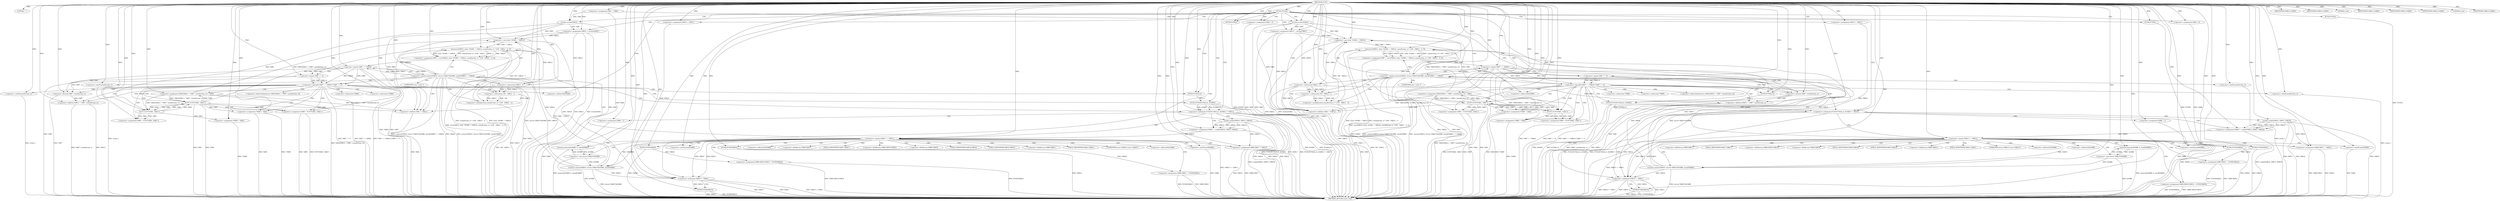 digraph FUN1 {  
"1000100" [label = "(METHOD,FUN1)" ]
"1000433" [label = "(METHOD_RETURN,static void)" ]
"1000103" [label = "(LITERAL,\"\",)" ]
"1000104" [label = "(<operator>.assignment,VAR1 = VAR2)" ]
"1000108" [label = "(FUN2,FUN2())" ]
"1000113" [label = "(<operator>.assignment,VAR6 = 0)" ]
"1000120" [label = "(<operator>.assignment,VAR10 = VAR11)" ]
"1000124" [label = "(<operator>.assignment,VAR12 = wcslen(VAR1))" ]
"1000126" [label = "(wcslen,wcslen(VAR1))" ]
"1000131" [label = "(<operator>.notEquals,FUN3(FUN4(2,2), &VAR5) != VAR13)" ]
"1000132" [label = "(FUN3,FUN3(FUN4(2,2), &VAR5))" ]
"1000133" [label = "(FUN4,FUN4(2,2))" ]
"1000141" [label = "(<operator>.assignment,VAR6 = 1)" ]
"1000144" [label = "(<operator>.assignment,VAR10 = socket(VAR14, VAR15, VAR16))" ]
"1000146" [label = "(socket,socket(VAR14, VAR15, VAR16))" ]
"1000151" [label = "(<operator>.equals,VAR10 == VAR11)" ]
"1000156" [label = "(memset,memset(&VAR8, 0, sizeof(VAR8)))" ]
"1000160" [label = "(<operator>.sizeOf,sizeof(VAR8))" ]
"1000162" [label = "(<operator>.assignment,VAR8.VAR17 = VAR14)" ]
"1000167" [label = "(<operator>.assignment,VAR8.VAR18.VAR19 = FUN5(VAR20))" ]
"1000173" [label = "(FUN5,FUN5(VAR20))" ]
"1000175" [label = "(<operator>.assignment,VAR8.VAR21 = FUN6(VAR22))" ]
"1000179" [label = "(FUN6,FUN6(VAR22))" ]
"1000182" [label = "(<operator>.equals,connect(VAR10, (struct VAR23*)&VAR8, sizeof(VAR8)) == VAR24)" ]
"1000183" [label = "(connect,connect(VAR10, (struct VAR23*)&VAR8, sizeof(VAR8)))" ]
"1000185" [label = "(<operator>.cast,(struct VAR23*)&VAR8)" ]
"1000189" [label = "(<operator>.sizeOf,sizeof(VAR8))" ]
"1000194" [label = "(<operator>.assignment,VAR7 = recv(VAR10, (char *)(VAR1 + VAR12), sizeof(wchar_t) * (100 - VAR12 - 1), 0))" ]
"1000196" [label = "(recv,recv(VAR10, (char *)(VAR1 + VAR12), sizeof(wchar_t) * (100 - VAR12 - 1), 0))" ]
"1000198" [label = "(<operator>.cast,(char *)(VAR1 + VAR12))" ]
"1000200" [label = "(<operator>.addition,VAR1 + VAR12)" ]
"1000203" [label = "(<operator>.multiplication,sizeof(wchar_t) * (100 - VAR12 - 1))" ]
"1000204" [label = "(<operator>.sizeOf,sizeof(wchar_t))" ]
"1000206" [label = "(<operator>.subtraction,100 - VAR12 - 1)" ]
"1000208" [label = "(<operator>.subtraction,VAR12 - 1)" ]
"1000213" [label = "(<operator>.logicalOr,VAR7 == VAR24 || VAR7 == 0)" ]
"1000214" [label = "(<operator>.equals,VAR7 == VAR24)" ]
"1000217" [label = "(<operator>.equals,VAR7 == 0)" ]
"1000222" [label = "(<operator>.assignment,VAR1[VAR12 + VAR7 / sizeof(wchar_t)] = VAR3)" ]
"1000225" [label = "(<operator>.addition,VAR12 + VAR7 / sizeof(wchar_t))" ]
"1000227" [label = "(<operator>.division,VAR7 / sizeof(wchar_t))" ]
"1000229" [label = "(<operator>.sizeOf,sizeof(wchar_t))" ]
"1000232" [label = "(<operator>.assignment,VAR9 = FUN7(VAR1, VAR3''))" ]
"1000234" [label = "(FUN7,FUN7(VAR1, VAR3''))" ]
"1000238" [label = "(IDENTIFIER,VAR9,if (VAR9))" ]
"1000240" [label = "(<operator>.assignment,*VAR9 = VAR3)" ]
"1000244" [label = "(<operator>.assignment,VAR9 = FUN7(VAR1, VAR3''))" ]
"1000246" [label = "(FUN7,FUN7(VAR1, VAR3''))" ]
"1000250" [label = "(IDENTIFIER,VAR9,if (VAR9))" ]
"1000252" [label = "(<operator>.assignment,*VAR9 = VAR3)" ]
"1000256" [label = "(LITERAL,0,do)" ]
"1000258" [label = "(<operator>.notEquals,VAR10 != VAR11)" ]
"1000262" [label = "(FUN8,FUN8(VAR10))" ]
"1000265" [label = "(IDENTIFIER,VAR6,if (VAR6))" ]
"1000267" [label = "(FUN9,FUN9())" ]
"1000273" [label = "(<operator>.assignment,VAR6 = 0)" ]
"1000280" [label = "(<operator>.assignment,VAR10 = VAR11)" ]
"1000284" [label = "(<operator>.assignment,VAR12 = wcslen(VAR1))" ]
"1000286" [label = "(wcslen,wcslen(VAR1))" ]
"1000291" [label = "(<operator>.notEquals,FUN3(FUN4(2,2), &VAR5) != VAR13)" ]
"1000292" [label = "(FUN3,FUN3(FUN4(2,2), &VAR5))" ]
"1000293" [label = "(FUN4,FUN4(2,2))" ]
"1000301" [label = "(<operator>.assignment,VAR6 = 1)" ]
"1000304" [label = "(<operator>.assignment,VAR10 = socket(VAR14, VAR15, VAR16))" ]
"1000306" [label = "(socket,socket(VAR14, VAR15, VAR16))" ]
"1000311" [label = "(<operator>.equals,VAR10 == VAR11)" ]
"1000316" [label = "(memset,memset(&VAR8, 0, sizeof(VAR8)))" ]
"1000320" [label = "(<operator>.sizeOf,sizeof(VAR8))" ]
"1000322" [label = "(<operator>.assignment,VAR8.VAR17 = VAR14)" ]
"1000327" [label = "(<operator>.assignment,VAR8.VAR18.VAR19 = FUN5(VAR20))" ]
"1000333" [label = "(FUN5,FUN5(VAR20))" ]
"1000335" [label = "(<operator>.assignment,VAR8.VAR21 = FUN6(VAR22))" ]
"1000339" [label = "(FUN6,FUN6(VAR22))" ]
"1000342" [label = "(<operator>.equals,connect(VAR10, (struct VAR23*)&VAR8, sizeof(VAR8)) == VAR24)" ]
"1000343" [label = "(connect,connect(VAR10, (struct VAR23*)&VAR8, sizeof(VAR8)))" ]
"1000345" [label = "(<operator>.cast,(struct VAR23*)&VAR8)" ]
"1000349" [label = "(<operator>.sizeOf,sizeof(VAR8))" ]
"1000354" [label = "(<operator>.assignment,VAR7 = recv(VAR10, (char *)(VAR1 + VAR12), sizeof(wchar_t) * (100 - VAR12 - 1), 0))" ]
"1000356" [label = "(recv,recv(VAR10, (char *)(VAR1 + VAR12), sizeof(wchar_t) * (100 - VAR12 - 1), 0))" ]
"1000358" [label = "(<operator>.cast,(char *)(VAR1 + VAR12))" ]
"1000360" [label = "(<operator>.addition,VAR1 + VAR12)" ]
"1000363" [label = "(<operator>.multiplication,sizeof(wchar_t) * (100 - VAR12 - 1))" ]
"1000364" [label = "(<operator>.sizeOf,sizeof(wchar_t))" ]
"1000366" [label = "(<operator>.subtraction,100 - VAR12 - 1)" ]
"1000368" [label = "(<operator>.subtraction,VAR12 - 1)" ]
"1000373" [label = "(<operator>.logicalOr,VAR7 == VAR24 || VAR7 == 0)" ]
"1000374" [label = "(<operator>.equals,VAR7 == VAR24)" ]
"1000377" [label = "(<operator>.equals,VAR7 == 0)" ]
"1000382" [label = "(<operator>.assignment,VAR1[VAR12 + VAR7 / sizeof(wchar_t)] = VAR3)" ]
"1000385" [label = "(<operator>.addition,VAR12 + VAR7 / sizeof(wchar_t))" ]
"1000387" [label = "(<operator>.division,VAR7 / sizeof(wchar_t))" ]
"1000389" [label = "(<operator>.sizeOf,sizeof(wchar_t))" ]
"1000392" [label = "(<operator>.assignment,VAR9 = FUN7(VAR1, VAR3''))" ]
"1000394" [label = "(FUN7,FUN7(VAR1, VAR3''))" ]
"1000398" [label = "(IDENTIFIER,VAR9,if (VAR9))" ]
"1000400" [label = "(<operator>.assignment,*VAR9 = VAR3)" ]
"1000404" [label = "(<operator>.assignment,VAR9 = FUN7(VAR1, VAR3''))" ]
"1000406" [label = "(FUN7,FUN7(VAR1, VAR3''))" ]
"1000410" [label = "(IDENTIFIER,VAR9,if (VAR9))" ]
"1000412" [label = "(<operator>.assignment,*VAR9 = VAR3)" ]
"1000416" [label = "(LITERAL,0,do)" ]
"1000418" [label = "(<operator>.notEquals,VAR10 != VAR11)" ]
"1000422" [label = "(FUN8,FUN8(VAR10))" ]
"1000425" [label = "(IDENTIFIER,VAR6,if (VAR6))" ]
"1000427" [label = "(FUN9,FUN9())" ]
"1000429" [label = "(FUN2,FUN2())" ]
"1000136" [label = "(<operator>.addressOf,&VAR5)" ]
"1000157" [label = "(<operator>.addressOf,&VAR8)" ]
"1000163" [label = "(<operator>.fieldAccess,VAR8.VAR17)" ]
"1000165" [label = "(FIELD_IDENTIFIER,VAR17,VAR17)" ]
"1000168" [label = "(<operator>.fieldAccess,VAR8.VAR18.VAR19)" ]
"1000169" [label = "(<operator>.fieldAccess,VAR8.VAR18)" ]
"1000171" [label = "(FIELD_IDENTIFIER,VAR18,VAR18)" ]
"1000172" [label = "(FIELD_IDENTIFIER,VAR19,VAR19)" ]
"1000176" [label = "(<operator>.fieldAccess,VAR8.VAR21)" ]
"1000178" [label = "(FIELD_IDENTIFIER,VAR21,VAR21)" ]
"1000186" [label = "(UNKNOWN,struct VAR23*,struct VAR23*)" ]
"1000187" [label = "(<operator>.addressOf,&VAR8)" ]
"1000199" [label = "(UNKNOWN,char *,char *)" ]
"1000223" [label = "(<operator>.indirectIndexAccess,VAR1[VAR12 + VAR7 / sizeof(wchar_t)])" ]
"1000241" [label = "(<operator>.indirection,*VAR9)" ]
"1000253" [label = "(<operator>.indirection,*VAR9)" ]
"1000296" [label = "(<operator>.addressOf,&VAR5)" ]
"1000317" [label = "(<operator>.addressOf,&VAR8)" ]
"1000323" [label = "(<operator>.fieldAccess,VAR8.VAR17)" ]
"1000325" [label = "(FIELD_IDENTIFIER,VAR17,VAR17)" ]
"1000328" [label = "(<operator>.fieldAccess,VAR8.VAR18.VAR19)" ]
"1000329" [label = "(<operator>.fieldAccess,VAR8.VAR18)" ]
"1000331" [label = "(FIELD_IDENTIFIER,VAR18,VAR18)" ]
"1000332" [label = "(FIELD_IDENTIFIER,VAR19,VAR19)" ]
"1000336" [label = "(<operator>.fieldAccess,VAR8.VAR21)" ]
"1000338" [label = "(FIELD_IDENTIFIER,VAR21,VAR21)" ]
"1000346" [label = "(UNKNOWN,struct VAR23*,struct VAR23*)" ]
"1000347" [label = "(<operator>.addressOf,&VAR8)" ]
"1000359" [label = "(UNKNOWN,char *,char *)" ]
"1000383" [label = "(<operator>.indirectIndexAccess,VAR1[VAR12 + VAR7 / sizeof(wchar_t)])" ]
"1000401" [label = "(<operator>.indirection,*VAR9)" ]
"1000413" [label = "(<operator>.indirection,*VAR9)" ]
  "1000262" -> "1000433"  [ label = "DDG: FUN8(VAR10)"] 
  "1000182" -> "1000433"  [ label = "DDG: connect(VAR10, (struct VAR23*)&VAR8, sizeof(VAR8)) == VAR24"] 
  "1000258" -> "1000433"  [ label = "DDG: VAR10"] 
  "1000322" -> "1000433"  [ label = "DDG: VAR14"] 
  "1000246" -> "1000433"  [ label = "DDG: VAR3"] 
  "1000368" -> "1000433"  [ label = "DDG: VAR12"] 
  "1000364" -> "1000433"  [ label = "DDG: wchar_t"] 
  "1000354" -> "1000433"  [ label = "DDG: recv(VAR10, (char *)(VAR1 + VAR12), sizeof(wchar_t) * (100 - VAR12 - 1), 0)"] 
  "1000284" -> "1000433"  [ label = "DDG: wcslen(VAR1)"] 
  "1000124" -> "1000433"  [ label = "DDG: wcslen(VAR1)"] 
  "1000291" -> "1000433"  [ label = "DDG: FUN3(FUN4(2,2), &VAR5) != VAR13"] 
  "1000333" -> "1000433"  [ label = "DDG: VAR20"] 
  "1000167" -> "1000433"  [ label = "DDG: VAR8.VAR18.VAR19"] 
  "1000258" -> "1000433"  [ label = "DDG: VAR11"] 
  "1000306" -> "1000433"  [ label = "DDG: VAR16"] 
  "1000335" -> "1000433"  [ label = "DDG: FUN6(VAR22)"] 
  "1000291" -> "1000433"  [ label = "DDG: VAR13"] 
  "1000374" -> "1000433"  [ label = "DDG: VAR24"] 
  "1000185" -> "1000433"  [ label = "DDG: &VAR8"] 
  "1000141" -> "1000433"  [ label = "DDG: VAR6"] 
  "1000373" -> "1000433"  [ label = "DDG: VAR7 == 0"] 
  "1000327" -> "1000433"  [ label = "DDG: FUN5(VAR20)"] 
  "1000225" -> "1000433"  [ label = "DDG: VAR7 / sizeof(wchar_t)"] 
  "1000335" -> "1000433"  [ label = "DDG: VAR8.VAR21"] 
  "1000124" -> "1000433"  [ label = "DDG: VAR12"] 
  "1000374" -> "1000433"  [ label = "DDG: VAR7"] 
  "1000200" -> "1000433"  [ label = "DDG: VAR1"] 
  "1000291" -> "1000433"  [ label = "DDG: FUN3(FUN4(2,2), &VAR5)"] 
  "1000382" -> "1000433"  [ label = "DDG: VAR1[VAR12 + VAR7 / sizeof(wchar_t)]"] 
  "1000222" -> "1000433"  [ label = "DDG: VAR1[VAR12 + VAR7 / sizeof(wchar_t)]"] 
  "1000284" -> "1000433"  [ label = "DDG: VAR12"] 
  "1000360" -> "1000433"  [ label = "DDG: VAR1"] 
  "1000208" -> "1000433"  [ label = "DDG: VAR12"] 
  "1000404" -> "1000433"  [ label = "DDG: VAR9"] 
  "1000427" -> "1000433"  [ label = "DDG: FUN9()"] 
  "1000342" -> "1000433"  [ label = "DDG: VAR24"] 
  "1000183" -> "1000433"  [ label = "DDG: (struct VAR23*)&VAR8"] 
  "1000151" -> "1000433"  [ label = "DDG: VAR10 == VAR11"] 
  "1000189" -> "1000433"  [ label = "DDG: VAR8"] 
  "1000252" -> "1000433"  [ label = "DDG: *VAR9"] 
  "1000342" -> "1000433"  [ label = "DDG: connect(VAR10, (struct VAR23*)&VAR8, sizeof(VAR8))"] 
  "1000292" -> "1000433"  [ label = "DDG: FUN4(2,2)"] 
  "1000198" -> "1000433"  [ label = "DDG: VAR1 + VAR12"] 
  "1000214" -> "1000433"  [ label = "DDG: VAR24"] 
  "1000292" -> "1000433"  [ label = "DDG: &VAR5"] 
  "1000286" -> "1000433"  [ label = "DDG: VAR1"] 
  "1000175" -> "1000433"  [ label = "DDG: FUN6(VAR22)"] 
  "1000252" -> "1000433"  [ label = "DDG: VAR3"] 
  "1000316" -> "1000433"  [ label = "DDG: memset(&VAR8, 0, sizeof(VAR8))"] 
  "1000225" -> "1000433"  [ label = "DDG: VAR12"] 
  "1000400" -> "1000433"  [ label = "DDG: *VAR9"] 
  "1000213" -> "1000433"  [ label = "DDG: VAR7 == 0"] 
  "1000311" -> "1000433"  [ label = "DDG: VAR10 == VAR11"] 
  "1000113" -> "1000433"  [ label = "DDG: VAR6"] 
  "1000227" -> "1000433"  [ label = "DDG: VAR7"] 
  "1000213" -> "1000433"  [ label = "DDG: VAR7 == VAR24"] 
  "1000406" -> "1000433"  [ label = "DDG: VAR1"] 
  "1000203" -> "1000433"  [ label = "DDG: 100 - VAR12 - 1"] 
  "1000306" -> "1000433"  [ label = "DDG: VAR14"] 
  "1000131" -> "1000433"  [ label = "DDG: FUN3(FUN4(2,2), &VAR5)"] 
  "1000162" -> "1000433"  [ label = "DDG: VAR14"] 
  "1000406" -> "1000433"  [ label = "DDG: VAR3"] 
  "1000366" -> "1000433"  [ label = "DDG: VAR12 - 1"] 
  "1000418" -> "1000433"  [ label = "DDG: VAR11"] 
  "1000267" -> "1000433"  [ label = "DDG: FUN9()"] 
  "1000387" -> "1000433"  [ label = "DDG: VAR7"] 
  "1000327" -> "1000433"  [ label = "DDG: VAR8.VAR18.VAR19"] 
  "1000422" -> "1000433"  [ label = "DDG: VAR10"] 
  "1000182" -> "1000433"  [ label = "DDG: VAR24"] 
  "1000273" -> "1000433"  [ label = "DDG: VAR6"] 
  "1000345" -> "1000433"  [ label = "DDG: &VAR8"] 
  "1000262" -> "1000433"  [ label = "DDG: VAR10"] 
  "1000422" -> "1000433"  [ label = "DDG: FUN8(VAR10)"] 
  "1000179" -> "1000433"  [ label = "DDG: VAR22"] 
  "1000217" -> "1000433"  [ label = "DDG: VAR7"] 
  "1000196" -> "1000433"  [ label = "DDG: sizeof(wchar_t) * (100 - VAR12 - 1)"] 
  "1000206" -> "1000433"  [ label = "DDG: VAR12 - 1"] 
  "1000373" -> "1000433"  [ label = "DDG: VAR7 == VAR24 || VAR7 == 0"] 
  "1000146" -> "1000433"  [ label = "DDG: VAR16"] 
  "1000146" -> "1000433"  [ label = "DDG: VAR15"] 
  "1000175" -> "1000433"  [ label = "DDG: VAR8.VAR21"] 
  "1000258" -> "1000433"  [ label = "DDG: VAR10 != VAR11"] 
  "1000304" -> "1000433"  [ label = "DDG: socket(VAR14, VAR15, VAR16)"] 
  "1000356" -> "1000433"  [ label = "DDG: (char *)(VAR1 + VAR12)"] 
  "1000385" -> "1000433"  [ label = "DDG: VAR7 / sizeof(wchar_t)"] 
  "1000126" -> "1000433"  [ label = "DDG: VAR1"] 
  "1000412" -> "1000433"  [ label = "DDG: *VAR9"] 
  "1000301" -> "1000433"  [ label = "DDG: VAR6"] 
  "1000342" -> "1000433"  [ label = "DDG: connect(VAR10, (struct VAR23*)&VAR8, sizeof(VAR8)) == VAR24"] 
  "1000363" -> "1000433"  [ label = "DDG: 100 - VAR12 - 1"] 
  "1000418" -> "1000433"  [ label = "DDG: VAR10 != VAR11"] 
  "1000132" -> "1000433"  [ label = "DDG: FUN4(2,2)"] 
  "1000349" -> "1000433"  [ label = "DDG: VAR8"] 
  "1000358" -> "1000433"  [ label = "DDG: VAR1 + VAR12"] 
  "1000377" -> "1000433"  [ label = "DDG: VAR7"] 
  "1000412" -> "1000433"  [ label = "DDG: VAR3"] 
  "1000389" -> "1000433"  [ label = "DDG: wchar_t"] 
  "1000339" -> "1000433"  [ label = "DDG: VAR22"] 
  "1000213" -> "1000433"  [ label = "DDG: VAR7 == VAR24 || VAR7 == 0"] 
  "1000167" -> "1000433"  [ label = "DDG: FUN5(VAR20)"] 
  "1000229" -> "1000433"  [ label = "DDG: wchar_t"] 
  "1000132" -> "1000433"  [ label = "DDG: &VAR5"] 
  "1000404" -> "1000433"  [ label = "DDG: FUN7(VAR1, VAR3'')"] 
  "1000214" -> "1000433"  [ label = "DDG: VAR7"] 
  "1000322" -> "1000433"  [ label = "DDG: VAR8.VAR17"] 
  "1000156" -> "1000433"  [ label = "DDG: memset(&VAR8, 0, sizeof(VAR8))"] 
  "1000385" -> "1000433"  [ label = "DDG: VAR12"] 
  "1000131" -> "1000433"  [ label = "DDG: VAR13"] 
  "1000204" -> "1000433"  [ label = "DDG: wchar_t"] 
  "1000418" -> "1000433"  [ label = "DDG: VAR10"] 
  "1000244" -> "1000433"  [ label = "DDG: VAR9"] 
  "1000373" -> "1000433"  [ label = "DDG: VAR7 == VAR24"] 
  "1000162" -> "1000433"  [ label = "DDG: VAR8.VAR17"] 
  "1000306" -> "1000433"  [ label = "DDG: VAR15"] 
  "1000343" -> "1000433"  [ label = "DDG: (struct VAR23*)&VAR8"] 
  "1000194" -> "1000433"  [ label = "DDG: recv(VAR10, (char *)(VAR1 + VAR12), sizeof(wchar_t) * (100 - VAR12 - 1), 0)"] 
  "1000244" -> "1000433"  [ label = "DDG: FUN7(VAR1, VAR3'')"] 
  "1000144" -> "1000433"  [ label = "DDG: socket(VAR14, VAR15, VAR16)"] 
  "1000240" -> "1000433"  [ label = "DDG: *VAR9"] 
  "1000146" -> "1000433"  [ label = "DDG: VAR14"] 
  "1000429" -> "1000433"  [ label = "DDG: FUN2()"] 
  "1000182" -> "1000433"  [ label = "DDG: connect(VAR10, (struct VAR23*)&VAR8, sizeof(VAR8))"] 
  "1000173" -> "1000433"  [ label = "DDG: VAR20"] 
  "1000104" -> "1000433"  [ label = "DDG: VAR2"] 
  "1000246" -> "1000433"  [ label = "DDG: VAR1"] 
  "1000356" -> "1000433"  [ label = "DDG: sizeof(wchar_t) * (100 - VAR12 - 1)"] 
  "1000131" -> "1000433"  [ label = "DDG: FUN3(FUN4(2,2), &VAR5) != VAR13"] 
  "1000196" -> "1000433"  [ label = "DDG: (char *)(VAR1 + VAR12)"] 
  "1000100" -> "1000103"  [ label = "DDG: "] 
  "1000100" -> "1000104"  [ label = "DDG: "] 
  "1000100" -> "1000108"  [ label = "DDG: "] 
  "1000100" -> "1000113"  [ label = "DDG: "] 
  "1000100" -> "1000120"  [ label = "DDG: "] 
  "1000126" -> "1000124"  [ label = "DDG: VAR1"] 
  "1000100" -> "1000124"  [ label = "DDG: "] 
  "1000104" -> "1000126"  [ label = "DDG: VAR1"] 
  "1000100" -> "1000126"  [ label = "DDG: "] 
  "1000132" -> "1000131"  [ label = "DDG: FUN4(2,2)"] 
  "1000132" -> "1000131"  [ label = "DDG: &VAR5"] 
  "1000133" -> "1000132"  [ label = "DDG: 2"] 
  "1000100" -> "1000133"  [ label = "DDG: "] 
  "1000100" -> "1000131"  [ label = "DDG: "] 
  "1000100" -> "1000141"  [ label = "DDG: "] 
  "1000146" -> "1000144"  [ label = "DDG: VAR14"] 
  "1000146" -> "1000144"  [ label = "DDG: VAR15"] 
  "1000146" -> "1000144"  [ label = "DDG: VAR16"] 
  "1000100" -> "1000144"  [ label = "DDG: "] 
  "1000100" -> "1000146"  [ label = "DDG: "] 
  "1000144" -> "1000151"  [ label = "DDG: VAR10"] 
  "1000100" -> "1000151"  [ label = "DDG: "] 
  "1000185" -> "1000156"  [ label = "DDG: &VAR8"] 
  "1000100" -> "1000156"  [ label = "DDG: "] 
  "1000100" -> "1000160"  [ label = "DDG: "] 
  "1000146" -> "1000162"  [ label = "DDG: VAR14"] 
  "1000100" -> "1000162"  [ label = "DDG: "] 
  "1000173" -> "1000167"  [ label = "DDG: VAR20"] 
  "1000100" -> "1000173"  [ label = "DDG: "] 
  "1000179" -> "1000175"  [ label = "DDG: VAR22"] 
  "1000100" -> "1000179"  [ label = "DDG: "] 
  "1000183" -> "1000182"  [ label = "DDG: VAR10"] 
  "1000183" -> "1000182"  [ label = "DDG: (struct VAR23*)&VAR8"] 
  "1000151" -> "1000183"  [ label = "DDG: VAR10"] 
  "1000100" -> "1000183"  [ label = "DDG: "] 
  "1000185" -> "1000183"  [ label = "DDG: &VAR8"] 
  "1000156" -> "1000185"  [ label = "DDG: &VAR8"] 
  "1000100" -> "1000189"  [ label = "DDG: "] 
  "1000214" -> "1000182"  [ label = "DDG: VAR24"] 
  "1000100" -> "1000182"  [ label = "DDG: "] 
  "1000196" -> "1000194"  [ label = "DDG: VAR10"] 
  "1000196" -> "1000194"  [ label = "DDG: (char *)(VAR1 + VAR12)"] 
  "1000196" -> "1000194"  [ label = "DDG: sizeof(wchar_t) * (100 - VAR12 - 1)"] 
  "1000196" -> "1000194"  [ label = "DDG: 0"] 
  "1000100" -> "1000194"  [ label = "DDG: "] 
  "1000183" -> "1000196"  [ label = "DDG: VAR10"] 
  "1000100" -> "1000196"  [ label = "DDG: "] 
  "1000198" -> "1000196"  [ label = "DDG: VAR1 + VAR12"] 
  "1000222" -> "1000198"  [ label = "DDG: VAR1[VAR12 + VAR7 / sizeof(wchar_t)]"] 
  "1000126" -> "1000198"  [ label = "DDG: VAR1"] 
  "1000246" -> "1000198"  [ label = "DDG: VAR1"] 
  "1000100" -> "1000198"  [ label = "DDG: "] 
  "1000124" -> "1000198"  [ label = "DDG: VAR12"] 
  "1000208" -> "1000198"  [ label = "DDG: VAR12"] 
  "1000222" -> "1000200"  [ label = "DDG: VAR1[VAR12 + VAR7 / sizeof(wchar_t)]"] 
  "1000126" -> "1000200"  [ label = "DDG: VAR1"] 
  "1000246" -> "1000200"  [ label = "DDG: VAR1"] 
  "1000100" -> "1000200"  [ label = "DDG: "] 
  "1000124" -> "1000200"  [ label = "DDG: VAR12"] 
  "1000208" -> "1000200"  [ label = "DDG: VAR12"] 
  "1000203" -> "1000196"  [ label = "DDG: 100 - VAR12 - 1"] 
  "1000100" -> "1000203"  [ label = "DDG: "] 
  "1000100" -> "1000204"  [ label = "DDG: "] 
  "1000206" -> "1000203"  [ label = "DDG: 100"] 
  "1000206" -> "1000203"  [ label = "DDG: VAR12 - 1"] 
  "1000100" -> "1000206"  [ label = "DDG: "] 
  "1000208" -> "1000206"  [ label = "DDG: VAR12"] 
  "1000208" -> "1000206"  [ label = "DDG: 1"] 
  "1000100" -> "1000208"  [ label = "DDG: "] 
  "1000124" -> "1000208"  [ label = "DDG: VAR12"] 
  "1000214" -> "1000213"  [ label = "DDG: VAR7"] 
  "1000214" -> "1000213"  [ label = "DDG: VAR24"] 
  "1000194" -> "1000214"  [ label = "DDG: VAR7"] 
  "1000100" -> "1000214"  [ label = "DDG: "] 
  "1000182" -> "1000214"  [ label = "DDG: VAR24"] 
  "1000217" -> "1000213"  [ label = "DDG: VAR7"] 
  "1000217" -> "1000213"  [ label = "DDG: 0"] 
  "1000214" -> "1000217"  [ label = "DDG: VAR7"] 
  "1000100" -> "1000217"  [ label = "DDG: "] 
  "1000246" -> "1000222"  [ label = "DDG: VAR3"] 
  "1000100" -> "1000222"  [ label = "DDG: "] 
  "1000208" -> "1000225"  [ label = "DDG: VAR12"] 
  "1000100" -> "1000225"  [ label = "DDG: "] 
  "1000227" -> "1000225"  [ label = "DDG: VAR7"] 
  "1000217" -> "1000227"  [ label = "DDG: VAR7"] 
  "1000214" -> "1000227"  [ label = "DDG: VAR7"] 
  "1000100" -> "1000227"  [ label = "DDG: "] 
  "1000100" -> "1000229"  [ label = "DDG: "] 
  "1000234" -> "1000232"  [ label = "DDG: VAR1"] 
  "1000234" -> "1000232"  [ label = "DDG: VAR3"] 
  "1000100" -> "1000232"  [ label = "DDG: "] 
  "1000222" -> "1000234"  [ label = "DDG: VAR1[VAR12 + VAR7 / sizeof(wchar_t)]"] 
  "1000100" -> "1000234"  [ label = "DDG: "] 
  "1000126" -> "1000234"  [ label = "DDG: VAR1"] 
  "1000246" -> "1000234"  [ label = "DDG: VAR1"] 
  "1000246" -> "1000234"  [ label = "DDG: VAR3"] 
  "1000100" -> "1000238"  [ label = "DDG: "] 
  "1000234" -> "1000240"  [ label = "DDG: VAR3"] 
  "1000100" -> "1000240"  [ label = "DDG: "] 
  "1000246" -> "1000244"  [ label = "DDG: VAR1"] 
  "1000246" -> "1000244"  [ label = "DDG: VAR3"] 
  "1000100" -> "1000244"  [ label = "DDG: "] 
  "1000222" -> "1000246"  [ label = "DDG: VAR1[VAR12 + VAR7 / sizeof(wchar_t)]"] 
  "1000234" -> "1000246"  [ label = "DDG: VAR1"] 
  "1000100" -> "1000246"  [ label = "DDG: "] 
  "1000234" -> "1000246"  [ label = "DDG: VAR3"] 
  "1000100" -> "1000250"  [ label = "DDG: "] 
  "1000246" -> "1000252"  [ label = "DDG: VAR3"] 
  "1000100" -> "1000252"  [ label = "DDG: "] 
  "1000100" -> "1000256"  [ label = "DDG: "] 
  "1000120" -> "1000258"  [ label = "DDG: VAR10"] 
  "1000196" -> "1000258"  [ label = "DDG: VAR10"] 
  "1000183" -> "1000258"  [ label = "DDG: VAR10"] 
  "1000151" -> "1000258"  [ label = "DDG: VAR10"] 
  "1000100" -> "1000258"  [ label = "DDG: "] 
  "1000151" -> "1000258"  [ label = "DDG: VAR11"] 
  "1000258" -> "1000262"  [ label = "DDG: VAR10"] 
  "1000100" -> "1000262"  [ label = "DDG: "] 
  "1000100" -> "1000265"  [ label = "DDG: "] 
  "1000100" -> "1000267"  [ label = "DDG: "] 
  "1000100" -> "1000273"  [ label = "DDG: "] 
  "1000100" -> "1000280"  [ label = "DDG: "] 
  "1000286" -> "1000284"  [ label = "DDG: VAR1"] 
  "1000100" -> "1000284"  [ label = "DDG: "] 
  "1000104" -> "1000286"  [ label = "DDG: VAR1"] 
  "1000100" -> "1000286"  [ label = "DDG: "] 
  "1000292" -> "1000291"  [ label = "DDG: FUN4(2,2)"] 
  "1000292" -> "1000291"  [ label = "DDG: &VAR5"] 
  "1000293" -> "1000292"  [ label = "DDG: 2"] 
  "1000100" -> "1000293"  [ label = "DDG: "] 
  "1000100" -> "1000291"  [ label = "DDG: "] 
  "1000100" -> "1000301"  [ label = "DDG: "] 
  "1000306" -> "1000304"  [ label = "DDG: VAR14"] 
  "1000306" -> "1000304"  [ label = "DDG: VAR15"] 
  "1000306" -> "1000304"  [ label = "DDG: VAR16"] 
  "1000100" -> "1000304"  [ label = "DDG: "] 
  "1000100" -> "1000306"  [ label = "DDG: "] 
  "1000304" -> "1000311"  [ label = "DDG: VAR10"] 
  "1000100" -> "1000311"  [ label = "DDG: "] 
  "1000345" -> "1000316"  [ label = "DDG: &VAR8"] 
  "1000100" -> "1000316"  [ label = "DDG: "] 
  "1000100" -> "1000320"  [ label = "DDG: "] 
  "1000306" -> "1000322"  [ label = "DDG: VAR14"] 
  "1000100" -> "1000322"  [ label = "DDG: "] 
  "1000333" -> "1000327"  [ label = "DDG: VAR20"] 
  "1000100" -> "1000333"  [ label = "DDG: "] 
  "1000339" -> "1000335"  [ label = "DDG: VAR22"] 
  "1000100" -> "1000339"  [ label = "DDG: "] 
  "1000343" -> "1000342"  [ label = "DDG: VAR10"] 
  "1000343" -> "1000342"  [ label = "DDG: (struct VAR23*)&VAR8"] 
  "1000311" -> "1000343"  [ label = "DDG: VAR10"] 
  "1000100" -> "1000343"  [ label = "DDG: "] 
  "1000345" -> "1000343"  [ label = "DDG: &VAR8"] 
  "1000316" -> "1000345"  [ label = "DDG: &VAR8"] 
  "1000100" -> "1000349"  [ label = "DDG: "] 
  "1000374" -> "1000342"  [ label = "DDG: VAR24"] 
  "1000100" -> "1000342"  [ label = "DDG: "] 
  "1000356" -> "1000354"  [ label = "DDG: VAR10"] 
  "1000356" -> "1000354"  [ label = "DDG: (char *)(VAR1 + VAR12)"] 
  "1000356" -> "1000354"  [ label = "DDG: sizeof(wchar_t) * (100 - VAR12 - 1)"] 
  "1000356" -> "1000354"  [ label = "DDG: 0"] 
  "1000100" -> "1000354"  [ label = "DDG: "] 
  "1000343" -> "1000356"  [ label = "DDG: VAR10"] 
  "1000100" -> "1000356"  [ label = "DDG: "] 
  "1000358" -> "1000356"  [ label = "DDG: VAR1 + VAR12"] 
  "1000382" -> "1000358"  [ label = "DDG: VAR1[VAR12 + VAR7 / sizeof(wchar_t)]"] 
  "1000286" -> "1000358"  [ label = "DDG: VAR1"] 
  "1000406" -> "1000358"  [ label = "DDG: VAR1"] 
  "1000100" -> "1000358"  [ label = "DDG: "] 
  "1000284" -> "1000358"  [ label = "DDG: VAR12"] 
  "1000368" -> "1000358"  [ label = "DDG: VAR12"] 
  "1000382" -> "1000360"  [ label = "DDG: VAR1[VAR12 + VAR7 / sizeof(wchar_t)]"] 
  "1000286" -> "1000360"  [ label = "DDG: VAR1"] 
  "1000406" -> "1000360"  [ label = "DDG: VAR1"] 
  "1000100" -> "1000360"  [ label = "DDG: "] 
  "1000284" -> "1000360"  [ label = "DDG: VAR12"] 
  "1000368" -> "1000360"  [ label = "DDG: VAR12"] 
  "1000363" -> "1000356"  [ label = "DDG: 100 - VAR12 - 1"] 
  "1000100" -> "1000363"  [ label = "DDG: "] 
  "1000100" -> "1000364"  [ label = "DDG: "] 
  "1000366" -> "1000363"  [ label = "DDG: 100"] 
  "1000366" -> "1000363"  [ label = "DDG: VAR12 - 1"] 
  "1000100" -> "1000366"  [ label = "DDG: "] 
  "1000368" -> "1000366"  [ label = "DDG: VAR12"] 
  "1000368" -> "1000366"  [ label = "DDG: 1"] 
  "1000100" -> "1000368"  [ label = "DDG: "] 
  "1000284" -> "1000368"  [ label = "DDG: VAR12"] 
  "1000374" -> "1000373"  [ label = "DDG: VAR7"] 
  "1000374" -> "1000373"  [ label = "DDG: VAR24"] 
  "1000354" -> "1000374"  [ label = "DDG: VAR7"] 
  "1000100" -> "1000374"  [ label = "DDG: "] 
  "1000342" -> "1000374"  [ label = "DDG: VAR24"] 
  "1000377" -> "1000373"  [ label = "DDG: VAR7"] 
  "1000377" -> "1000373"  [ label = "DDG: 0"] 
  "1000374" -> "1000377"  [ label = "DDG: VAR7"] 
  "1000100" -> "1000377"  [ label = "DDG: "] 
  "1000406" -> "1000382"  [ label = "DDG: VAR3"] 
  "1000100" -> "1000382"  [ label = "DDG: "] 
  "1000368" -> "1000385"  [ label = "DDG: VAR12"] 
  "1000100" -> "1000385"  [ label = "DDG: "] 
  "1000387" -> "1000385"  [ label = "DDG: VAR7"] 
  "1000374" -> "1000387"  [ label = "DDG: VAR7"] 
  "1000377" -> "1000387"  [ label = "DDG: VAR7"] 
  "1000100" -> "1000387"  [ label = "DDG: "] 
  "1000100" -> "1000389"  [ label = "DDG: "] 
  "1000394" -> "1000392"  [ label = "DDG: VAR1"] 
  "1000394" -> "1000392"  [ label = "DDG: VAR3"] 
  "1000100" -> "1000392"  [ label = "DDG: "] 
  "1000382" -> "1000394"  [ label = "DDG: VAR1[VAR12 + VAR7 / sizeof(wchar_t)]"] 
  "1000100" -> "1000394"  [ label = "DDG: "] 
  "1000286" -> "1000394"  [ label = "DDG: VAR1"] 
  "1000406" -> "1000394"  [ label = "DDG: VAR1"] 
  "1000406" -> "1000394"  [ label = "DDG: VAR3"] 
  "1000100" -> "1000398"  [ label = "DDG: "] 
  "1000394" -> "1000400"  [ label = "DDG: VAR3"] 
  "1000100" -> "1000400"  [ label = "DDG: "] 
  "1000406" -> "1000404"  [ label = "DDG: VAR1"] 
  "1000406" -> "1000404"  [ label = "DDG: VAR3"] 
  "1000100" -> "1000404"  [ label = "DDG: "] 
  "1000382" -> "1000406"  [ label = "DDG: VAR1[VAR12 + VAR7 / sizeof(wchar_t)]"] 
  "1000394" -> "1000406"  [ label = "DDG: VAR1"] 
  "1000100" -> "1000406"  [ label = "DDG: "] 
  "1000394" -> "1000406"  [ label = "DDG: VAR3"] 
  "1000100" -> "1000410"  [ label = "DDG: "] 
  "1000406" -> "1000412"  [ label = "DDG: VAR3"] 
  "1000100" -> "1000412"  [ label = "DDG: "] 
  "1000100" -> "1000416"  [ label = "DDG: "] 
  "1000311" -> "1000418"  [ label = "DDG: VAR10"] 
  "1000343" -> "1000418"  [ label = "DDG: VAR10"] 
  "1000356" -> "1000418"  [ label = "DDG: VAR10"] 
  "1000280" -> "1000418"  [ label = "DDG: VAR10"] 
  "1000100" -> "1000418"  [ label = "DDG: "] 
  "1000311" -> "1000418"  [ label = "DDG: VAR11"] 
  "1000418" -> "1000422"  [ label = "DDG: VAR10"] 
  "1000100" -> "1000422"  [ label = "DDG: "] 
  "1000100" -> "1000425"  [ label = "DDG: "] 
  "1000100" -> "1000427"  [ label = "DDG: "] 
  "1000100" -> "1000429"  [ label = "DDG: "] 
  "1000108" -> "1000258"  [ label = "CDG: "] 
  "1000108" -> "1000133"  [ label = "CDG: "] 
  "1000108" -> "1000120"  [ label = "CDG: "] 
  "1000108" -> "1000126"  [ label = "CDG: "] 
  "1000108" -> "1000292"  [ label = "CDG: "] 
  "1000108" -> "1000286"  [ label = "CDG: "] 
  "1000108" -> "1000418"  [ label = "CDG: "] 
  "1000108" -> "1000136"  [ label = "CDG: "] 
  "1000108" -> "1000131"  [ label = "CDG: "] 
  "1000108" -> "1000280"  [ label = "CDG: "] 
  "1000108" -> "1000124"  [ label = "CDG: "] 
  "1000108" -> "1000293"  [ label = "CDG: "] 
  "1000108" -> "1000291"  [ label = "CDG: "] 
  "1000108" -> "1000284"  [ label = "CDG: "] 
  "1000108" -> "1000132"  [ label = "CDG: "] 
  "1000108" -> "1000273"  [ label = "CDG: "] 
  "1000108" -> "1000296"  [ label = "CDG: "] 
  "1000108" -> "1000113"  [ label = "CDG: "] 
  "1000108" -> "1000267"  [ label = "CDG: "] 
  "1000108" -> "1000427"  [ label = "CDG: "] 
  "1000131" -> "1000144"  [ label = "CDG: "] 
  "1000131" -> "1000146"  [ label = "CDG: "] 
  "1000131" -> "1000141"  [ label = "CDG: "] 
  "1000131" -> "1000151"  [ label = "CDG: "] 
  "1000151" -> "1000156"  [ label = "CDG: "] 
  "1000151" -> "1000182"  [ label = "CDG: "] 
  "1000151" -> "1000165"  [ label = "CDG: "] 
  "1000151" -> "1000167"  [ label = "CDG: "] 
  "1000151" -> "1000160"  [ label = "CDG: "] 
  "1000151" -> "1000176"  [ label = "CDG: "] 
  "1000151" -> "1000189"  [ label = "CDG: "] 
  "1000151" -> "1000169"  [ label = "CDG: "] 
  "1000151" -> "1000168"  [ label = "CDG: "] 
  "1000151" -> "1000173"  [ label = "CDG: "] 
  "1000151" -> "1000162"  [ label = "CDG: "] 
  "1000151" -> "1000183"  [ label = "CDG: "] 
  "1000151" -> "1000157"  [ label = "CDG: "] 
  "1000151" -> "1000175"  [ label = "CDG: "] 
  "1000151" -> "1000179"  [ label = "CDG: "] 
  "1000151" -> "1000187"  [ label = "CDG: "] 
  "1000151" -> "1000185"  [ label = "CDG: "] 
  "1000151" -> "1000186"  [ label = "CDG: "] 
  "1000151" -> "1000172"  [ label = "CDG: "] 
  "1000151" -> "1000163"  [ label = "CDG: "] 
  "1000151" -> "1000178"  [ label = "CDG: "] 
  "1000151" -> "1000171"  [ label = "CDG: "] 
  "1000182" -> "1000208"  [ label = "CDG: "] 
  "1000182" -> "1000199"  [ label = "CDG: "] 
  "1000182" -> "1000206"  [ label = "CDG: "] 
  "1000182" -> "1000214"  [ label = "CDG: "] 
  "1000182" -> "1000194"  [ label = "CDG: "] 
  "1000182" -> "1000203"  [ label = "CDG: "] 
  "1000182" -> "1000200"  [ label = "CDG: "] 
  "1000182" -> "1000204"  [ label = "CDG: "] 
  "1000182" -> "1000198"  [ label = "CDG: "] 
  "1000182" -> "1000213"  [ label = "CDG: "] 
  "1000182" -> "1000196"  [ label = "CDG: "] 
  "1000213" -> "1000244"  [ label = "CDG: "] 
  "1000213" -> "1000222"  [ label = "CDG: "] 
  "1000213" -> "1000234"  [ label = "CDG: "] 
  "1000213" -> "1000225"  [ label = "CDG: "] 
  "1000213" -> "1000227"  [ label = "CDG: "] 
  "1000213" -> "1000232"  [ label = "CDG: "] 
  "1000213" -> "1000246"  [ label = "CDG: "] 
  "1000213" -> "1000229"  [ label = "CDG: "] 
  "1000213" -> "1000223"  [ label = "CDG: "] 
  "1000213" -> "1000133"  [ label = "CDG: "] 
  "1000213" -> "1000136"  [ label = "CDG: "] 
  "1000213" -> "1000131"  [ label = "CDG: "] 
  "1000213" -> "1000132"  [ label = "CDG: "] 
  "1000213" -> "1000240"  [ label = "CDG: "] 
  "1000213" -> "1000241"  [ label = "CDG: "] 
  "1000213" -> "1000253"  [ label = "CDG: "] 
  "1000213" -> "1000252"  [ label = "CDG: "] 
  "1000214" -> "1000217"  [ label = "CDG: "] 
  "1000258" -> "1000262"  [ label = "CDG: "] 
  "1000291" -> "1000304"  [ label = "CDG: "] 
  "1000291" -> "1000311"  [ label = "CDG: "] 
  "1000291" -> "1000306"  [ label = "CDG: "] 
  "1000291" -> "1000301"  [ label = "CDG: "] 
  "1000311" -> "1000332"  [ label = "CDG: "] 
  "1000311" -> "1000349"  [ label = "CDG: "] 
  "1000311" -> "1000316"  [ label = "CDG: "] 
  "1000311" -> "1000336"  [ label = "CDG: "] 
  "1000311" -> "1000335"  [ label = "CDG: "] 
  "1000311" -> "1000346"  [ label = "CDG: "] 
  "1000311" -> "1000331"  [ label = "CDG: "] 
  "1000311" -> "1000325"  [ label = "CDG: "] 
  "1000311" -> "1000317"  [ label = "CDG: "] 
  "1000311" -> "1000345"  [ label = "CDG: "] 
  "1000311" -> "1000338"  [ label = "CDG: "] 
  "1000311" -> "1000329"  [ label = "CDG: "] 
  "1000311" -> "1000320"  [ label = "CDG: "] 
  "1000311" -> "1000339"  [ label = "CDG: "] 
  "1000311" -> "1000342"  [ label = "CDG: "] 
  "1000311" -> "1000333"  [ label = "CDG: "] 
  "1000311" -> "1000323"  [ label = "CDG: "] 
  "1000311" -> "1000328"  [ label = "CDG: "] 
  "1000311" -> "1000347"  [ label = "CDG: "] 
  "1000311" -> "1000327"  [ label = "CDG: "] 
  "1000311" -> "1000343"  [ label = "CDG: "] 
  "1000311" -> "1000322"  [ label = "CDG: "] 
  "1000342" -> "1000368"  [ label = "CDG: "] 
  "1000342" -> "1000364"  [ label = "CDG: "] 
  "1000342" -> "1000356"  [ label = "CDG: "] 
  "1000342" -> "1000354"  [ label = "CDG: "] 
  "1000342" -> "1000373"  [ label = "CDG: "] 
  "1000342" -> "1000363"  [ label = "CDG: "] 
  "1000342" -> "1000359"  [ label = "CDG: "] 
  "1000342" -> "1000360"  [ label = "CDG: "] 
  "1000342" -> "1000366"  [ label = "CDG: "] 
  "1000342" -> "1000374"  [ label = "CDG: "] 
  "1000342" -> "1000358"  [ label = "CDG: "] 
  "1000373" -> "1000389"  [ label = "CDG: "] 
  "1000373" -> "1000387"  [ label = "CDG: "] 
  "1000373" -> "1000404"  [ label = "CDG: "] 
  "1000373" -> "1000383"  [ label = "CDG: "] 
  "1000373" -> "1000382"  [ label = "CDG: "] 
  "1000373" -> "1000394"  [ label = "CDG: "] 
  "1000373" -> "1000406"  [ label = "CDG: "] 
  "1000373" -> "1000392"  [ label = "CDG: "] 
  "1000373" -> "1000385"  [ label = "CDG: "] 
  "1000373" -> "1000400"  [ label = "CDG: "] 
  "1000373" -> "1000401"  [ label = "CDG: "] 
  "1000373" -> "1000412"  [ label = "CDG: "] 
  "1000373" -> "1000413"  [ label = "CDG: "] 
  "1000373" -> "1000292"  [ label = "CDG: "] 
  "1000373" -> "1000293"  [ label = "CDG: "] 
  "1000373" -> "1000291"  [ label = "CDG: "] 
  "1000373" -> "1000296"  [ label = "CDG: "] 
  "1000374" -> "1000377"  [ label = "CDG: "] 
  "1000418" -> "1000422"  [ label = "CDG: "] 
}
